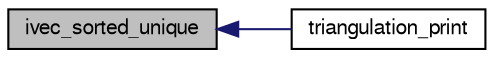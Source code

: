 digraph "ivec_sorted_unique"
{
  bgcolor="transparent";
  edge [fontname="FreeSans",fontsize="10",labelfontname="FreeSans",labelfontsize="10"];
  node [fontname="FreeSans",fontsize="10",shape=record];
  rankdir="LR";
  Node489 [label="ivec_sorted_unique",height=0.2,width=0.4,color="black", fillcolor="grey75", style="filled", fontcolor="black"];
  Node489 -> Node490 [dir="back",color="midnightblue",fontsize="10",style="solid",fontname="FreeSans"];
  Node490 [label="triangulation_print",height=0.2,width=0.4,color="black",URL="$a08249.html#a7ee1a759ec5ec42ab155668bab34297d"];
}
